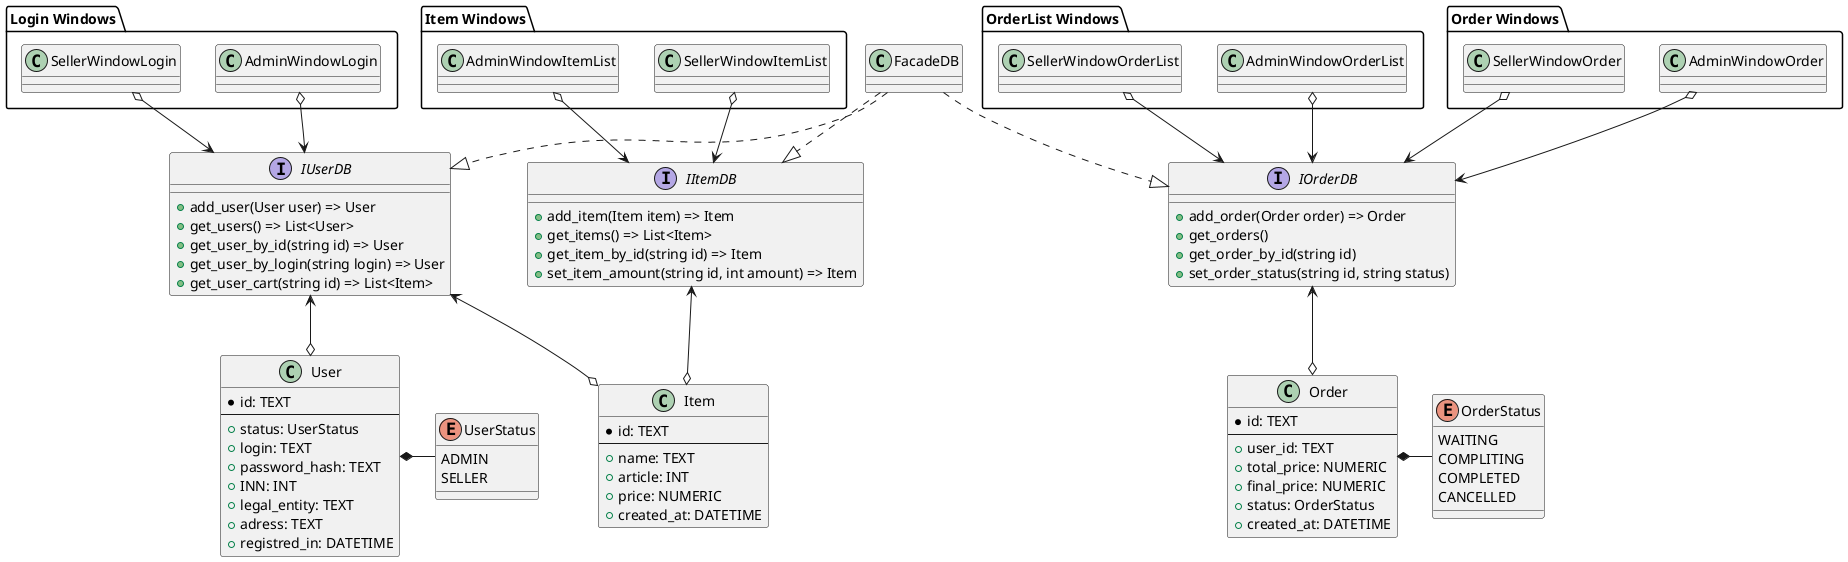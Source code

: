 @startuml Диаграмма классов
 
class FacadeDB
 
interface IUserDB {
  + add_user(User user) => User
  + get_users() => List<User>
  + get_user_by_id(string id) => User
  + get_user_by_login(string login) => User
  + get_user_cart(string id) => List<Item>
}
 
interface IItemDB {
  + add_item(Item item) => Item
  + get_items() => List<Item>
  + get_item_by_id(string id) => Item
  + set_item_amount(string id, int amount) => Item
}
 
interface IOrderDB {
  + add_order(Order order) => Order
  + get_orders()
  + get_order_by_id(string id)
  + set_order_status(string id, string status)
}
 
FacadeDB ..|> IUserDB
FacadeDB ..|> IItemDB
FacadeDB ..|> IOrderDB
 
IUserDB <--o User

IUserDB <--o Item
IItemDB <--o Item
IOrderDB <--o Order
 



class User {
  * id: TEXT
  --
  + status: UserStatus
  + login: TEXT
  + password_hash: TEXT
  + INN: INT
  + legal_entity: TEXT
  + adress: TEXT
  + registred_in: DATETIME
}

enum UserStatus {
  ADMIN
  SELLER
}
 
User *- UserStatus
 
 

 
class Item {
  * id: TEXT
  --
  + name: TEXT
  + article: INT
  + price: NUMERIC
  + created_at: DATETIME
}
 
class Order {
  * id: TEXT
  --
  + user_id: TEXT
  + total_price: NUMERIC
  + final_price: NUMERIC
  + status: OrderStatus
  + created_at: DATETIME
}
 
enum OrderStatus {
  WAITING
  COMPLITING
  COMPLETED
  CANCELLED
}
 
Order *- OrderStatus
 
' WINDOWS
 
package "Item Windows" {
SellerWindowItemList o--> IItemDB
AdminWindowItemList o--> IItemDB
}
package "Order Windows" {
AdminWindowOrder o--> IOrderDB
SellerWindowOrder o--> IOrderDB
}

package "Login Windows" {
AdminWindowLogin o--> IUserDB
SellerWindowLogin o--> IUserDB
}



package "OrderList Windows" {
AdminWindowOrderList o--> IOrderDB
SellerWindowOrderList o--> IOrderDB
}


 
@enduml
 